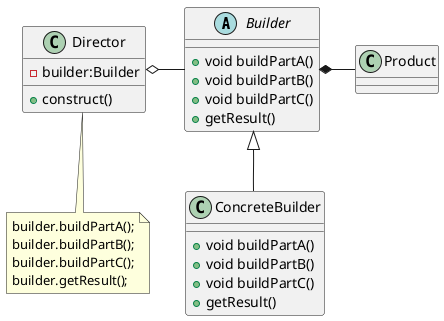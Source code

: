 @startuml

abstract class Builder{
    + void buildPartA()
    + void buildPartB()
    + void buildPartC()
    + getResult()
}

class ConcreteBuilder{
    + void buildPartA()
    + void buildPartB()
    + void buildPartC()
    + getResult()
}

class Director{
    - builder:Builder
    + construct()
}

note bottom of Director
    builder.buildPartA();
    builder.buildPartB();
    builder.buildPartC();
    builder.getResult();
end note

Builder *-right- Product
Builder <|-- ConcreteBuilder
Director o-right- Builder

@enduml